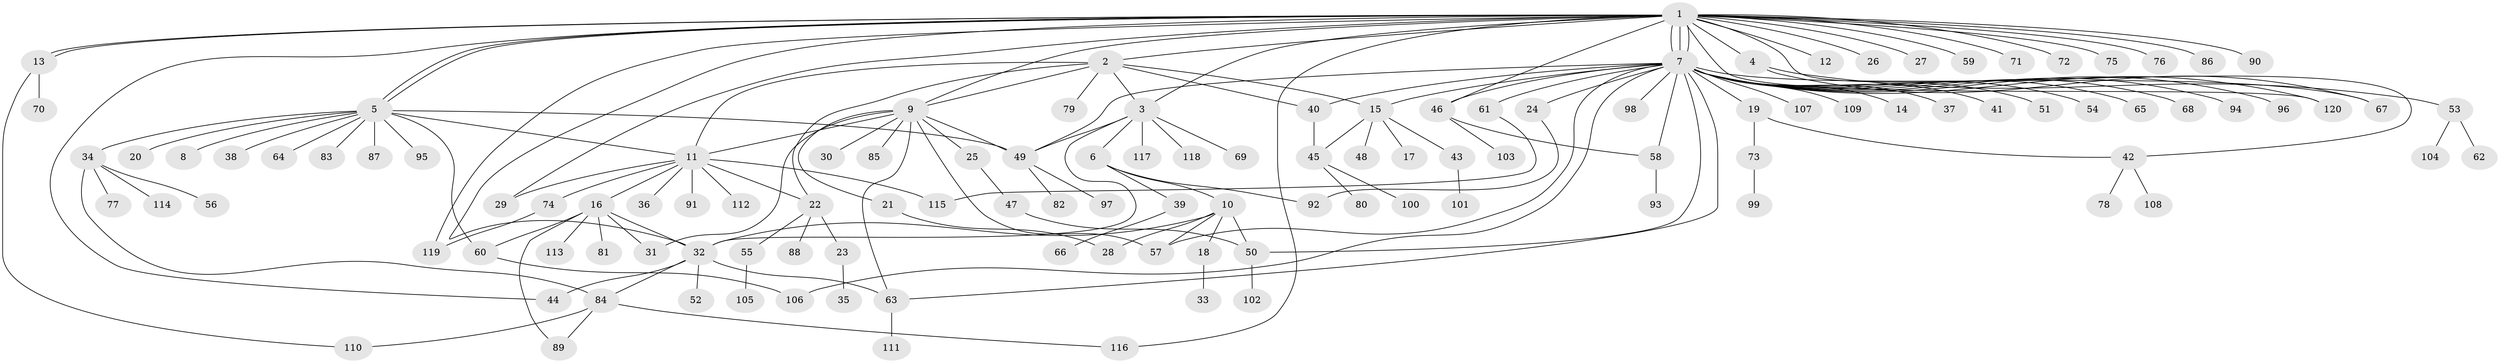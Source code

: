 // Generated by graph-tools (version 1.1) at 2025/25/03/09/25 03:25:57]
// undirected, 120 vertices, 161 edges
graph export_dot {
graph [start="1"]
  node [color=gray90,style=filled];
  1;
  2;
  3;
  4;
  5;
  6;
  7;
  8;
  9;
  10;
  11;
  12;
  13;
  14;
  15;
  16;
  17;
  18;
  19;
  20;
  21;
  22;
  23;
  24;
  25;
  26;
  27;
  28;
  29;
  30;
  31;
  32;
  33;
  34;
  35;
  36;
  37;
  38;
  39;
  40;
  41;
  42;
  43;
  44;
  45;
  46;
  47;
  48;
  49;
  50;
  51;
  52;
  53;
  54;
  55;
  56;
  57;
  58;
  59;
  60;
  61;
  62;
  63;
  64;
  65;
  66;
  67;
  68;
  69;
  70;
  71;
  72;
  73;
  74;
  75;
  76;
  77;
  78;
  79;
  80;
  81;
  82;
  83;
  84;
  85;
  86;
  87;
  88;
  89;
  90;
  91;
  92;
  93;
  94;
  95;
  96;
  97;
  98;
  99;
  100;
  101;
  102;
  103;
  104;
  105;
  106;
  107;
  108;
  109;
  110;
  111;
  112;
  113;
  114;
  115;
  116;
  117;
  118;
  119;
  120;
  1 -- 2;
  1 -- 3;
  1 -- 4;
  1 -- 5;
  1 -- 5;
  1 -- 7;
  1 -- 7;
  1 -- 7;
  1 -- 9;
  1 -- 12;
  1 -- 13;
  1 -- 13;
  1 -- 26;
  1 -- 27;
  1 -- 29;
  1 -- 32;
  1 -- 42;
  1 -- 44;
  1 -- 46;
  1 -- 59;
  1 -- 71;
  1 -- 72;
  1 -- 75;
  1 -- 76;
  1 -- 86;
  1 -- 90;
  1 -- 116;
  1 -- 119;
  1 -- 120;
  2 -- 3;
  2 -- 9;
  2 -- 11;
  2 -- 15;
  2 -- 22;
  2 -- 40;
  2 -- 79;
  3 -- 6;
  3 -- 32;
  3 -- 49;
  3 -- 69;
  3 -- 117;
  3 -- 118;
  4 -- 53;
  4 -- 67;
  5 -- 8;
  5 -- 11;
  5 -- 20;
  5 -- 34;
  5 -- 38;
  5 -- 49;
  5 -- 60;
  5 -- 64;
  5 -- 83;
  5 -- 87;
  5 -- 95;
  6 -- 10;
  6 -- 39;
  6 -- 92;
  7 -- 14;
  7 -- 15;
  7 -- 19;
  7 -- 24;
  7 -- 37;
  7 -- 40;
  7 -- 41;
  7 -- 46;
  7 -- 49;
  7 -- 50;
  7 -- 51;
  7 -- 54;
  7 -- 57;
  7 -- 58;
  7 -- 61;
  7 -- 63;
  7 -- 65;
  7 -- 67;
  7 -- 68;
  7 -- 94;
  7 -- 96;
  7 -- 98;
  7 -- 106;
  7 -- 107;
  7 -- 109;
  7 -- 120;
  9 -- 11;
  9 -- 21;
  9 -- 25;
  9 -- 30;
  9 -- 31;
  9 -- 49;
  9 -- 57;
  9 -- 63;
  9 -- 85;
  10 -- 18;
  10 -- 28;
  10 -- 32;
  10 -- 50;
  10 -- 57;
  11 -- 16;
  11 -- 22;
  11 -- 29;
  11 -- 36;
  11 -- 74;
  11 -- 91;
  11 -- 112;
  11 -- 115;
  13 -- 70;
  13 -- 110;
  15 -- 17;
  15 -- 43;
  15 -- 45;
  15 -- 48;
  16 -- 31;
  16 -- 32;
  16 -- 60;
  16 -- 81;
  16 -- 89;
  16 -- 113;
  18 -- 33;
  19 -- 42;
  19 -- 73;
  21 -- 28;
  22 -- 23;
  22 -- 55;
  22 -- 88;
  23 -- 35;
  24 -- 92;
  25 -- 47;
  32 -- 44;
  32 -- 52;
  32 -- 63;
  32 -- 84;
  34 -- 56;
  34 -- 77;
  34 -- 84;
  34 -- 114;
  39 -- 66;
  40 -- 45;
  42 -- 78;
  42 -- 108;
  43 -- 101;
  45 -- 80;
  45 -- 100;
  46 -- 58;
  46 -- 103;
  47 -- 50;
  49 -- 82;
  49 -- 97;
  50 -- 102;
  53 -- 62;
  53 -- 104;
  55 -- 105;
  58 -- 93;
  60 -- 106;
  61 -- 115;
  63 -- 111;
  73 -- 99;
  74 -- 119;
  84 -- 89;
  84 -- 110;
  84 -- 116;
}

